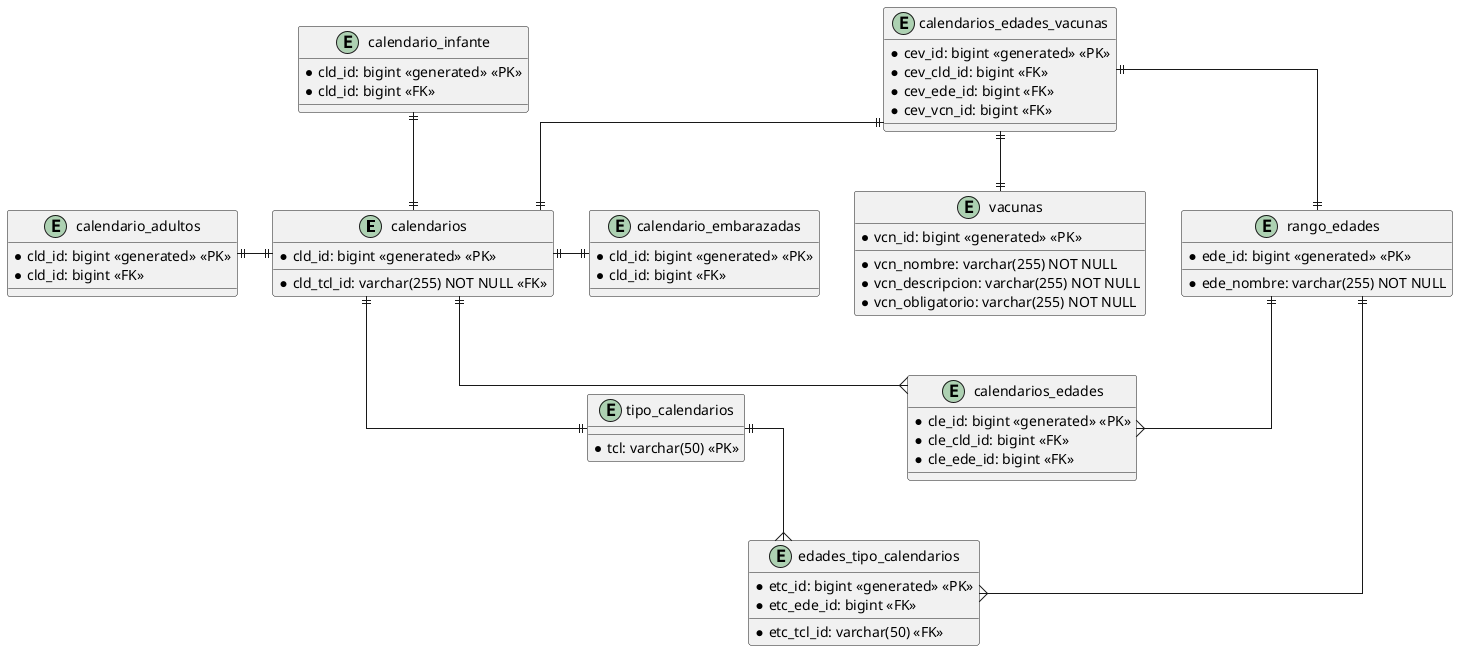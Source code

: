 @startuml

skinparam linetype ortho

entity "calendarios" as cld{
    *cld_id: bigint <<generated>> <<PK>>
    *cld_tcl_id: varchar(255) NOT NULL <<FK>>
}

entity "calendario_infante" as cnñ{
    *cld_id: bigint <<generated>> <<PK>>
    *cld_id: bigint <<FK>>
}

entity "calendario_adultos" as cdt{
    *cld_id: bigint <<generated>> <<PK>>
    *cld_id: bigint <<FK>>
}

entity "calendario_embarazadas" as cbz{
    *cld_id: bigint <<generated>> <<PK>>
    *cld_id: bigint <<FK>>
}

entity "tipo_calendarios" as tcl{
    *tcl: varchar(50) <<PK>>
}

entity "calendarios_edades_vacunas" as cev{
    *cev_id: bigint <<generated>> <<PK>>
    *cev_cld_id: bigint <<FK>>
    *cev_ede_id: bigint <<FK>>
    *cev_vcn_id: bigint <<FK>>
}

entity "vacunas" as vcn{
    *vcn_id: bigint <<generated>> <<PK>>
    *vcn_nombre: varchar(255) NOT NULL
    *vcn_descripcion: varchar(255) NOT NULL
    *vcn_obligatorio: varchar(255) NOT NULL
}

entity "rango_edades" as ede{
    *ede_id: bigint <<generated>> <<PK>>
    *ede_nombre: varchar(255) NOT NULL
}

entity "edades_tipo_calendarios" as etc{
    *etc_id: bigint <<generated>> <<PK>>
    *etc_ede_id: bigint <<FK>>
    *etc_tcl_id: varchar(50) <<FK>>
}

entity "calendarios_edades" as cle{
    *cle_id: bigint <<generated>> <<PK>>
    *cle_cld_id: bigint <<FK>>
    *cle_ede_id: bigint <<FK>>
}

cld ||-up-|| cnñ
cld ||-left-|| cdt
cld ||-right-|| cbz
cld ||--|| tcl

cld ||--{ cle
ede ||--{ cle

tcl ||--{ etc
ede ||--{ etc

cev ||--|| ede
cev ||--|| vcn
cev ||--|| cld

@enduml